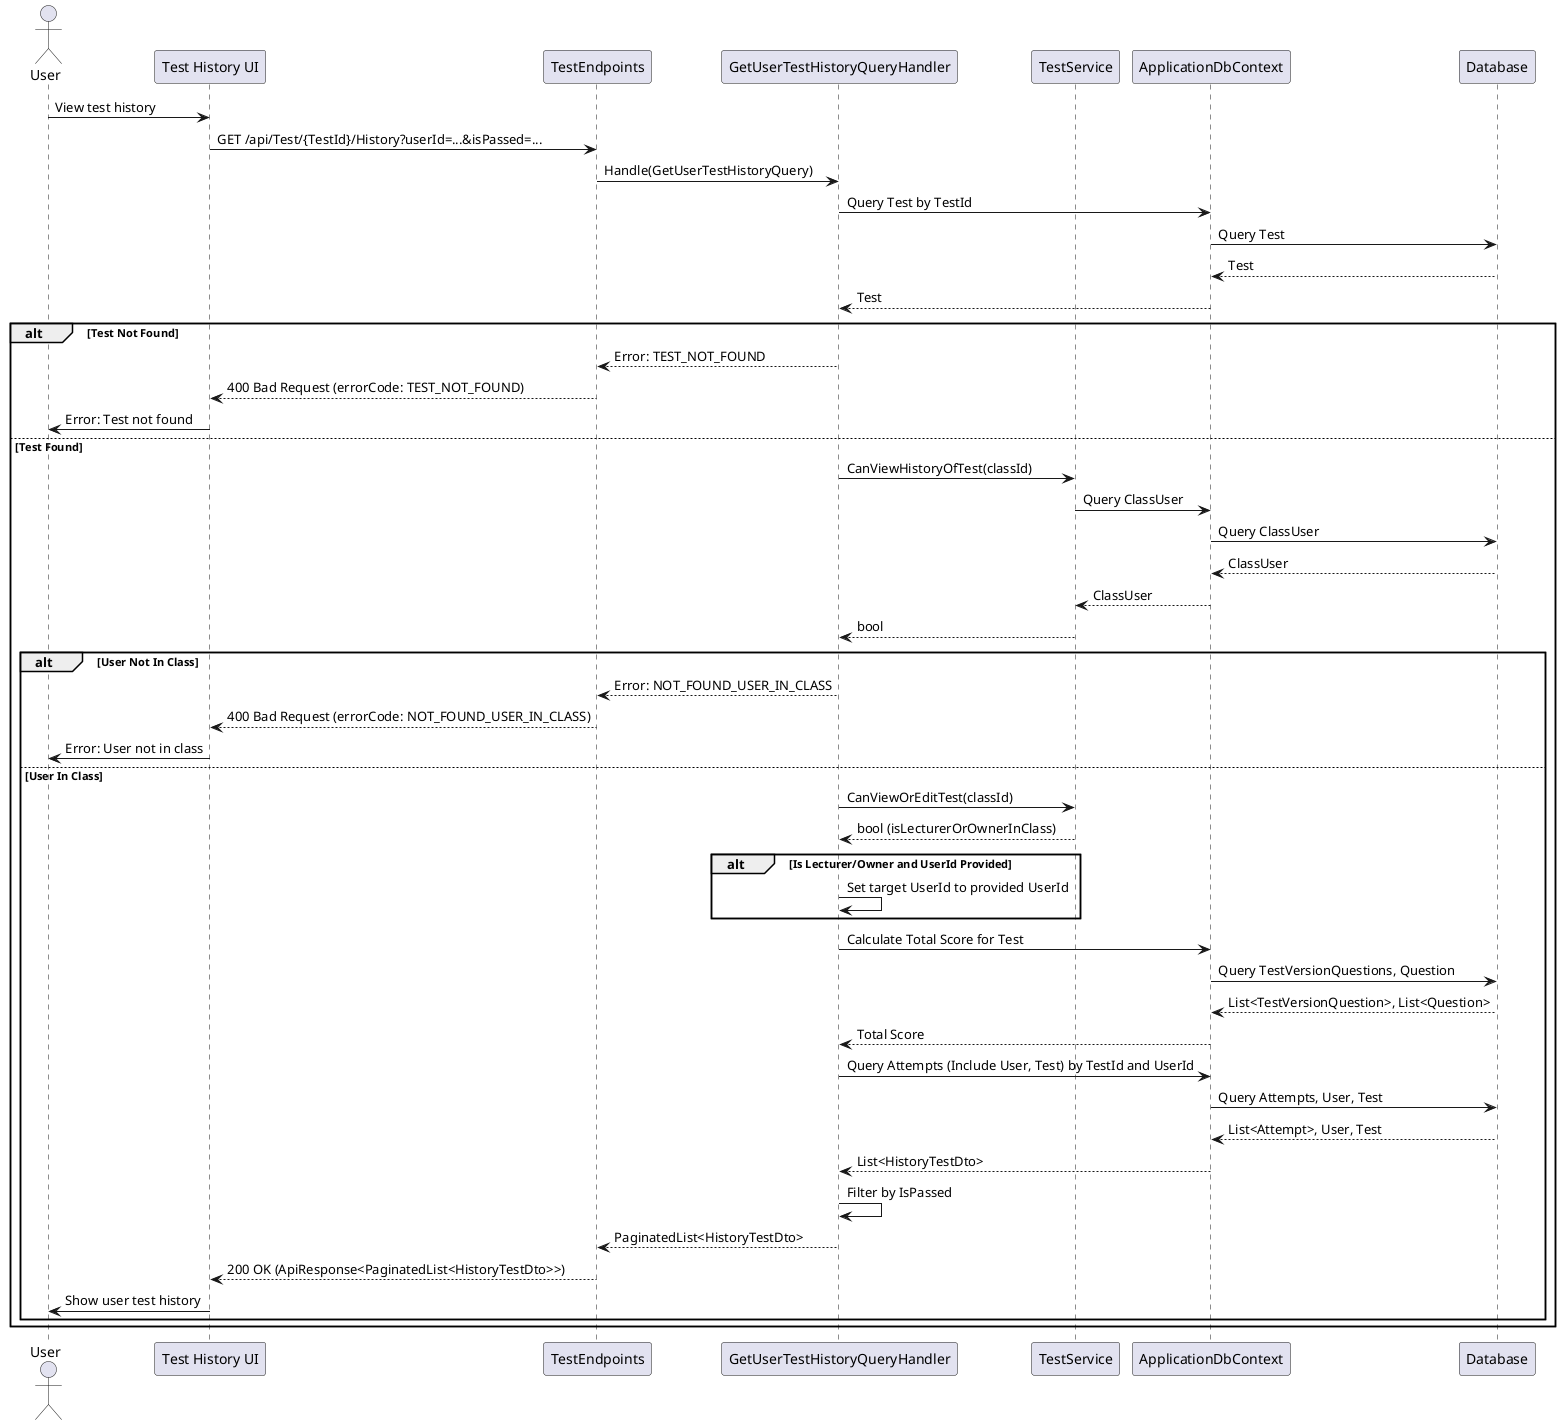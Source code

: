 @startuml
actor User
participant "Test History UI" as UI
participant TestEndpoints
participant GetUserTestHistoryQueryHandler as Handler
participant TestService
participant ApplicationDbContext
participant Database

User -> UI : View test history
UI -> TestEndpoints : GET /api/Test/{TestId}/History?userId=...&isPassed=...
TestEndpoints -> Handler : Handle(GetUserTestHistoryQuery)
Handler -> ApplicationDbContext : Query Test by TestId
ApplicationDbContext -> Database : Query Test
Database --> ApplicationDbContext : Test
ApplicationDbContext --> Handler : Test
alt Test Not Found
    Handler --> TestEndpoints : Error: TEST_NOT_FOUND
    TestEndpoints --> UI : 400 Bad Request (errorCode: TEST_NOT_FOUND)
    UI -> User : Error: Test not found
else Test Found
    Handler -> TestService : CanViewHistoryOfTest(classId)
    TestService -> ApplicationDbContext : Query ClassUser
    ApplicationDbContext -> Database : Query ClassUser
    Database --> ApplicationDbContext : ClassUser
    ApplicationDbContext --> TestService : ClassUser
    TestService --> Handler : bool
    alt User Not In Class
        Handler --> TestEndpoints : Error: NOT_FOUND_USER_IN_CLASS
        TestEndpoints --> UI : 400 Bad Request (errorCode: NOT_FOUND_USER_IN_CLASS)
        UI -> User : Error: User not in class
    else User In Class
        Handler -> TestService : CanViewOrEditTest(classId)
        TestService --> Handler : bool (isLecturerOrOwnerInClass)
        alt Is Lecturer/Owner and UserId Provided
            Handler -> Handler : Set target UserId to provided UserId
        end
        Handler -> ApplicationDbContext : Calculate Total Score for Test
        ApplicationDbContext -> Database : Query TestVersionQuestions, Question
        Database --> ApplicationDbContext : List<TestVersionQuestion>, List<Question>
        ApplicationDbContext --> Handler : Total Score
        Handler -> ApplicationDbContext : Query Attempts (Include User, Test) by TestId and UserId
        ApplicationDbContext -> Database : Query Attempts, User, Test
        Database --> ApplicationDbContext : List<Attempt>, User, Test
        ApplicationDbContext --> Handler : List<HistoryTestDto>
        Handler -> Handler : Filter by IsPassed
        Handler --> TestEndpoints : PaginatedList<HistoryTestDto>
        TestEndpoints --> UI : 200 OK (ApiResponse<PaginatedList<HistoryTestDto>>)
        UI -> User : Show user test history
    end
end
@enduml
